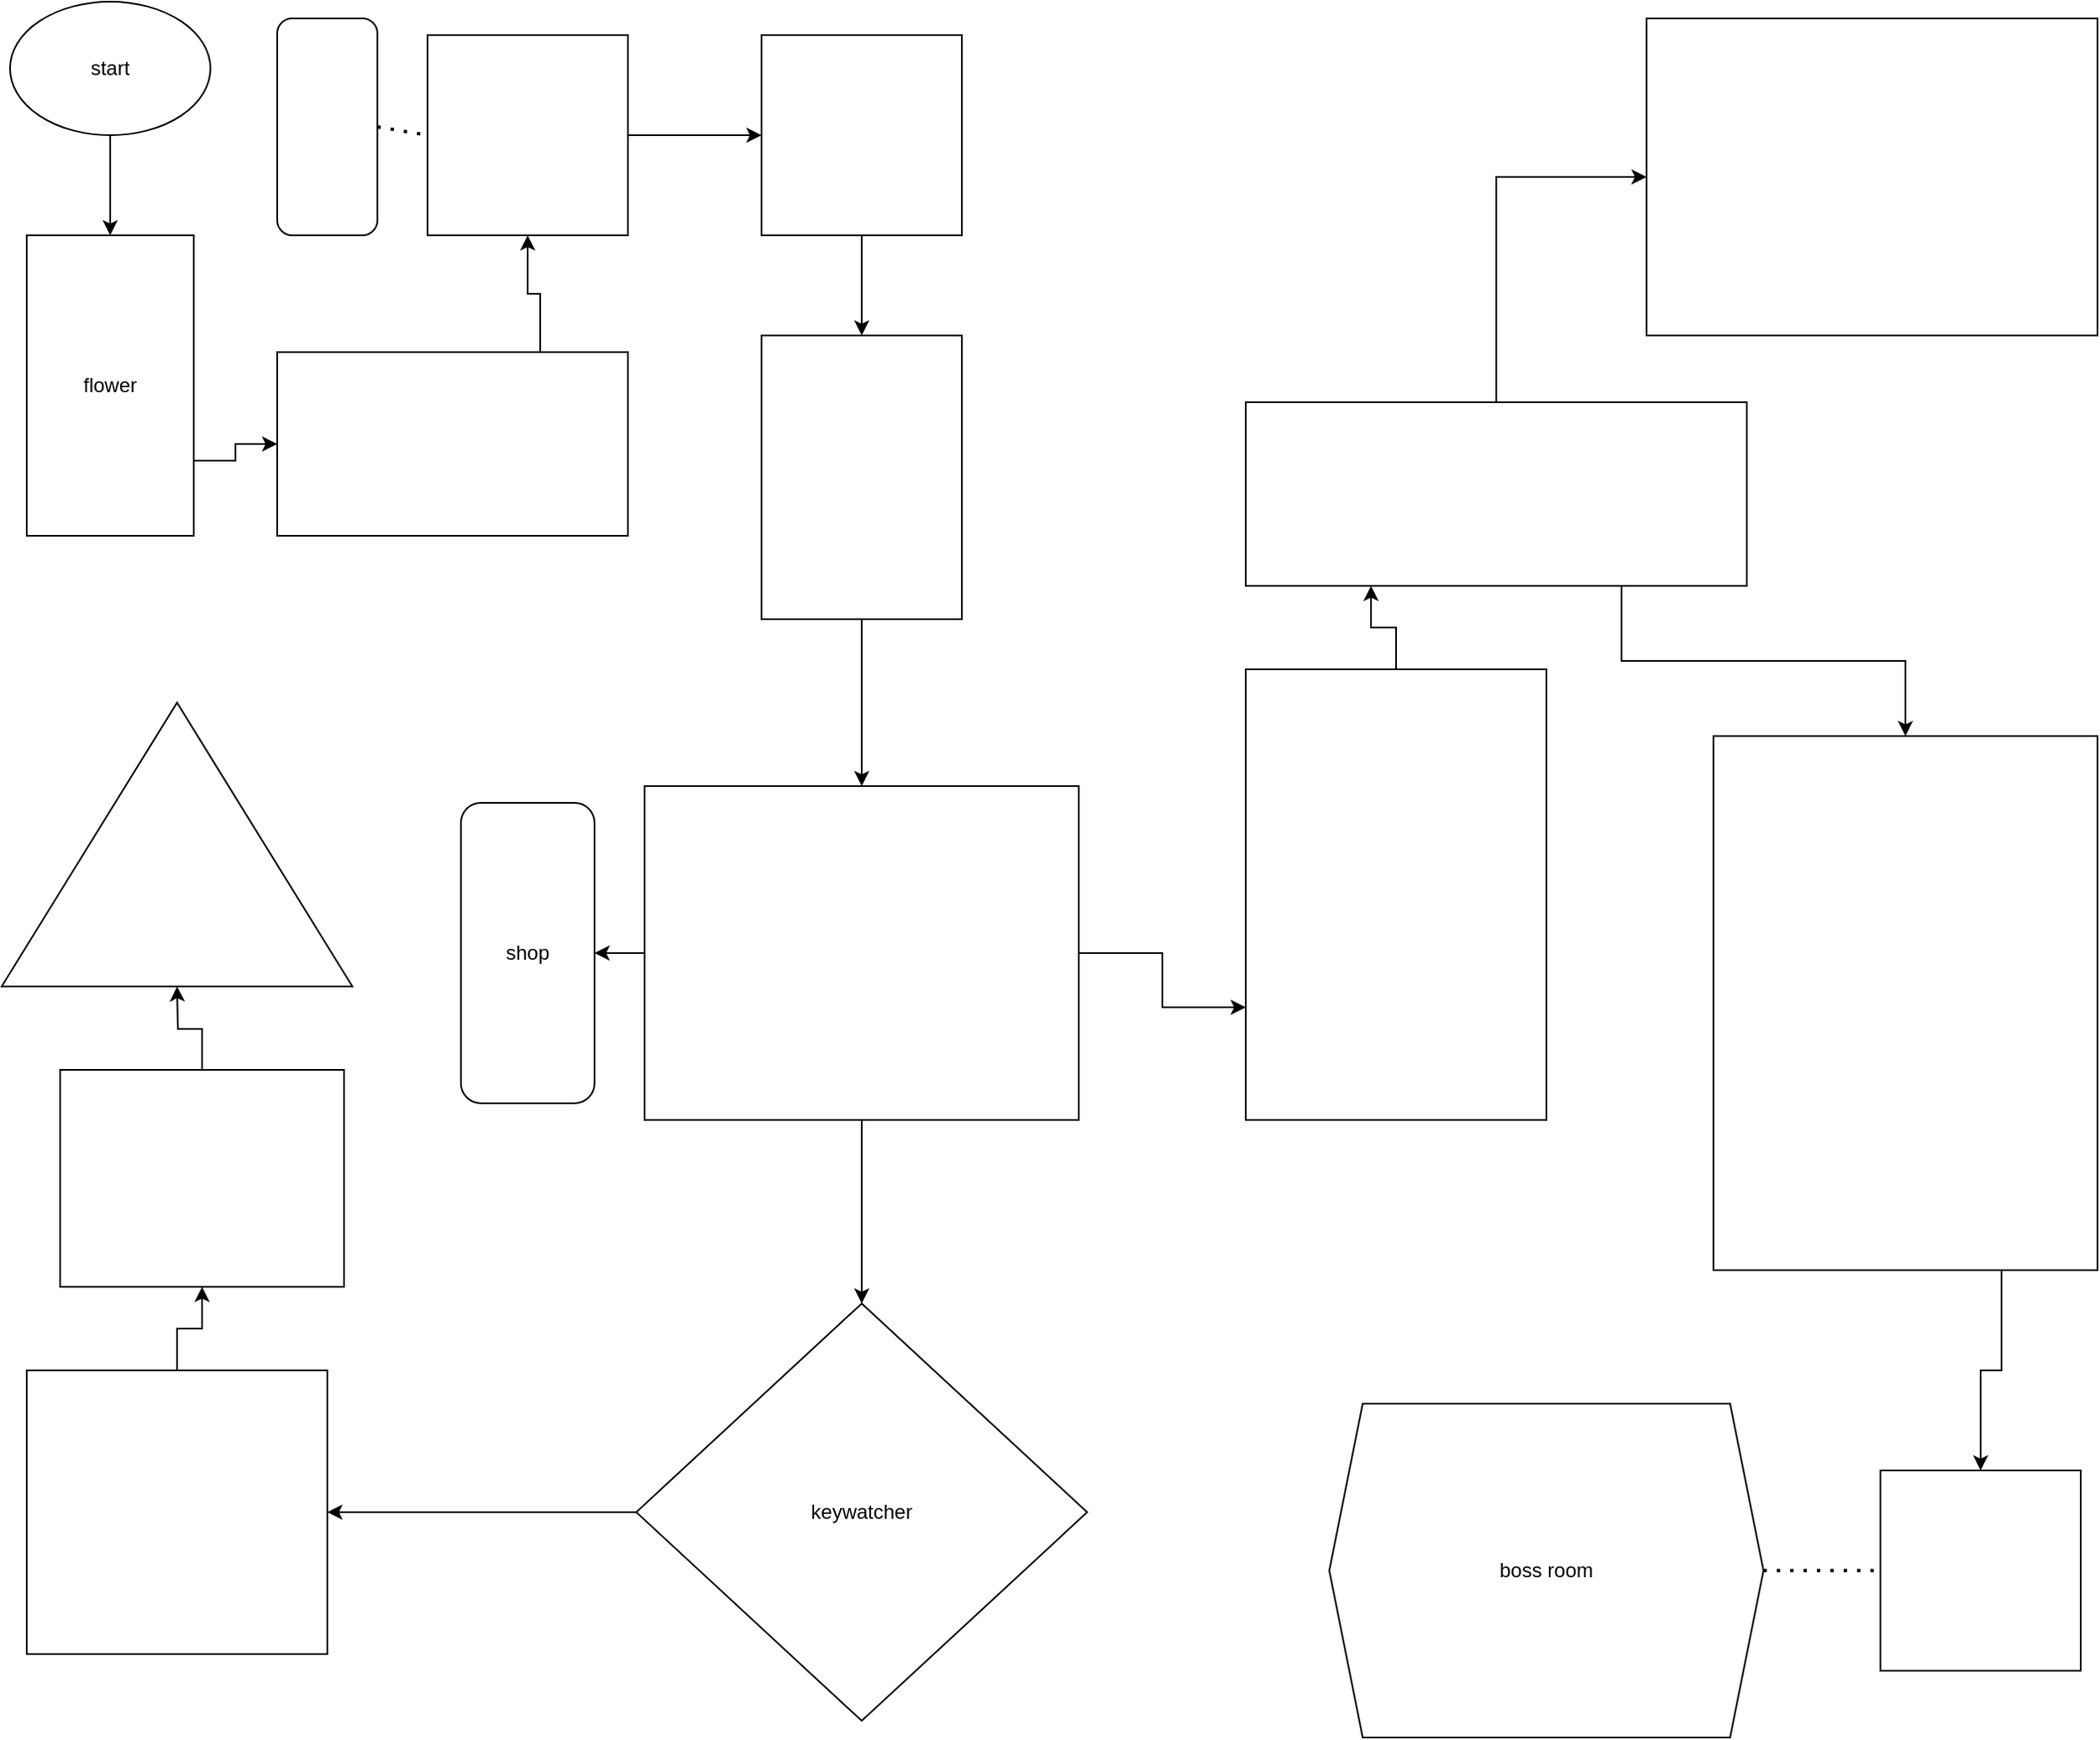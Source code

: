 <mxfile version="25.0.1">
  <diagram name="Sida-1" id="oNi4pYW-q830Khg6JUCw">
    <mxGraphModel dx="794" dy="412" grid="1" gridSize="10" guides="1" tooltips="1" connect="1" arrows="1" fold="1" page="1" pageScale="1" pageWidth="1654" pageHeight="2336" math="0" shadow="0">
      <root>
        <mxCell id="0" />
        <mxCell id="1" parent="0" />
        <mxCell id="CH-Go8RbuH7psAQSFxJL-3" style="edgeStyle=orthogonalEdgeStyle;rounded=0;orthogonalLoop=1;jettySize=auto;html=1;exitX=0.5;exitY=1;exitDx=0;exitDy=0;" parent="1" source="CH-Go8RbuH7psAQSFxJL-1" target="CH-Go8RbuH7psAQSFxJL-2" edge="1">
          <mxGeometry relative="1" as="geometry" />
        </mxCell>
        <mxCell id="CH-Go8RbuH7psAQSFxJL-1" value="start" style="ellipse;whiteSpace=wrap;html=1;" parent="1" vertex="1">
          <mxGeometry x="110" y="30" width="120" height="80" as="geometry" />
        </mxCell>
        <mxCell id="CH-Go8RbuH7psAQSFxJL-9" style="edgeStyle=orthogonalEdgeStyle;rounded=0;orthogonalLoop=1;jettySize=auto;html=1;exitX=1;exitY=0.75;exitDx=0;exitDy=0;" parent="1" source="CH-Go8RbuH7psAQSFxJL-2" target="CH-Go8RbuH7psAQSFxJL-4" edge="1">
          <mxGeometry relative="1" as="geometry" />
        </mxCell>
        <mxCell id="CH-Go8RbuH7psAQSFxJL-2" value="flower" style="rounded=0;whiteSpace=wrap;html=1;" parent="1" vertex="1">
          <mxGeometry x="120" y="170" width="100" height="180" as="geometry" />
        </mxCell>
        <mxCell id="CH-Go8RbuH7psAQSFxJL-6" style="edgeStyle=orthogonalEdgeStyle;rounded=0;orthogonalLoop=1;jettySize=auto;html=1;exitX=0.75;exitY=0;exitDx=0;exitDy=0;entryX=0.5;entryY=1;entryDx=0;entryDy=0;" parent="1" source="CH-Go8RbuH7psAQSFxJL-4" target="CH-Go8RbuH7psAQSFxJL-5" edge="1">
          <mxGeometry relative="1" as="geometry" />
        </mxCell>
        <mxCell id="CH-Go8RbuH7psAQSFxJL-4" value="" style="rounded=0;whiteSpace=wrap;html=1;" parent="1" vertex="1">
          <mxGeometry x="270" y="240" width="210" height="110" as="geometry" />
        </mxCell>
        <mxCell id="CH-Go8RbuH7psAQSFxJL-11" style="edgeStyle=orthogonalEdgeStyle;rounded=0;orthogonalLoop=1;jettySize=auto;html=1;exitX=1;exitY=0.5;exitDx=0;exitDy=0;entryX=0;entryY=0.5;entryDx=0;entryDy=0;" parent="1" source="CH-Go8RbuH7psAQSFxJL-5" target="CH-Go8RbuH7psAQSFxJL-10" edge="1">
          <mxGeometry relative="1" as="geometry" />
        </mxCell>
        <mxCell id="CH-Go8RbuH7psAQSFxJL-5" value="" style="rounded=0;whiteSpace=wrap;html=1;" parent="1" vertex="1">
          <mxGeometry x="360" y="50" width="120" height="120" as="geometry" />
        </mxCell>
        <mxCell id="CH-Go8RbuH7psAQSFxJL-7" value="" style="rounded=1;whiteSpace=wrap;html=1;" parent="1" vertex="1">
          <mxGeometry x="270" y="40" width="60" height="130" as="geometry" />
        </mxCell>
        <mxCell id="CH-Go8RbuH7psAQSFxJL-8" value="" style="endArrow=none;dashed=1;html=1;dashPattern=1 3;strokeWidth=2;rounded=0;entryX=0;entryY=0.5;entryDx=0;entryDy=0;exitX=1;exitY=0.5;exitDx=0;exitDy=0;" parent="1" source="CH-Go8RbuH7psAQSFxJL-7" target="CH-Go8RbuH7psAQSFxJL-5" edge="1">
          <mxGeometry width="50" height="50" relative="1" as="geometry">
            <mxPoint x="490" y="260" as="sourcePoint" />
            <mxPoint x="540" y="210" as="targetPoint" />
          </mxGeometry>
        </mxCell>
        <mxCell id="CH-Go8RbuH7psAQSFxJL-13" style="edgeStyle=orthogonalEdgeStyle;rounded=0;orthogonalLoop=1;jettySize=auto;html=1;exitX=0.5;exitY=1;exitDx=0;exitDy=0;" parent="1" source="CH-Go8RbuH7psAQSFxJL-10" target="CH-Go8RbuH7psAQSFxJL-12" edge="1">
          <mxGeometry relative="1" as="geometry" />
        </mxCell>
        <mxCell id="CH-Go8RbuH7psAQSFxJL-10" value="" style="rounded=0;whiteSpace=wrap;html=1;" parent="1" vertex="1">
          <mxGeometry x="560" y="50" width="120" height="120" as="geometry" />
        </mxCell>
        <mxCell id="CH-Go8RbuH7psAQSFxJL-16" style="edgeStyle=orthogonalEdgeStyle;rounded=0;orthogonalLoop=1;jettySize=auto;html=1;exitX=0.5;exitY=1;exitDx=0;exitDy=0;entryX=0.5;entryY=0;entryDx=0;entryDy=0;" parent="1" source="CH-Go8RbuH7psAQSFxJL-12" target="CH-Go8RbuH7psAQSFxJL-15" edge="1">
          <mxGeometry relative="1" as="geometry" />
        </mxCell>
        <mxCell id="CH-Go8RbuH7psAQSFxJL-12" value="" style="rounded=0;whiteSpace=wrap;html=1;" parent="1" vertex="1">
          <mxGeometry x="560" y="230" width="120" height="170" as="geometry" />
        </mxCell>
        <mxCell id="CH-Go8RbuH7psAQSFxJL-14" value="boss room" style="shape=hexagon;perimeter=hexagonPerimeter2;whiteSpace=wrap;html=1;fixedSize=1;" parent="1" vertex="1">
          <mxGeometry x="900" y="870" width="260" height="200" as="geometry" />
        </mxCell>
        <mxCell id="CH-Go8RbuH7psAQSFxJL-19" style="edgeStyle=orthogonalEdgeStyle;rounded=0;orthogonalLoop=1;jettySize=auto;html=1;exitX=1;exitY=0.5;exitDx=0;exitDy=0;entryX=0;entryY=0.75;entryDx=0;entryDy=0;" parent="1" source="CH-Go8RbuH7psAQSFxJL-15" target="CH-Go8RbuH7psAQSFxJL-18" edge="1">
          <mxGeometry relative="1" as="geometry" />
        </mxCell>
        <mxCell id="CH-Go8RbuH7psAQSFxJL-28" style="edgeStyle=orthogonalEdgeStyle;rounded=0;orthogonalLoop=1;jettySize=auto;html=1;exitX=0.5;exitY=1;exitDx=0;exitDy=0;" parent="1" source="CH-Go8RbuH7psAQSFxJL-15" edge="1">
          <mxGeometry relative="1" as="geometry">
            <mxPoint x="620.0" y="810" as="targetPoint" />
          </mxGeometry>
        </mxCell>
        <mxCell id="CH-Go8RbuH7psAQSFxJL-33" style="edgeStyle=orthogonalEdgeStyle;rounded=0;orthogonalLoop=1;jettySize=auto;html=1;exitX=0;exitY=0.5;exitDx=0;exitDy=0;entryX=1;entryY=0.5;entryDx=0;entryDy=0;" parent="1" source="CH-Go8RbuH7psAQSFxJL-15" target="CH-Go8RbuH7psAQSFxJL-32" edge="1">
          <mxGeometry relative="1" as="geometry" />
        </mxCell>
        <mxCell id="CH-Go8RbuH7psAQSFxJL-15" value="" style="rounded=0;whiteSpace=wrap;html=1;" parent="1" vertex="1">
          <mxGeometry x="490" y="500" width="260" height="200" as="geometry" />
        </mxCell>
        <mxCell id="CH-Go8RbuH7psAQSFxJL-21" style="edgeStyle=orthogonalEdgeStyle;rounded=0;orthogonalLoop=1;jettySize=auto;html=1;exitX=0.5;exitY=0;exitDx=0;exitDy=0;entryX=0.25;entryY=1;entryDx=0;entryDy=0;" parent="1" source="CH-Go8RbuH7psAQSFxJL-18" target="CH-Go8RbuH7psAQSFxJL-20" edge="1">
          <mxGeometry relative="1" as="geometry" />
        </mxCell>
        <mxCell id="CH-Go8RbuH7psAQSFxJL-18" value="" style="rounded=0;whiteSpace=wrap;html=1;" parent="1" vertex="1">
          <mxGeometry x="850" y="430" width="180" height="270" as="geometry" />
        </mxCell>
        <mxCell id="CH-Go8RbuH7psAQSFxJL-23" style="edgeStyle=orthogonalEdgeStyle;rounded=0;orthogonalLoop=1;jettySize=auto;html=1;exitX=0.75;exitY=1;exitDx=0;exitDy=0;entryX=0.5;entryY=0;entryDx=0;entryDy=0;" parent="1" source="CH-Go8RbuH7psAQSFxJL-20" target="CH-Go8RbuH7psAQSFxJL-22" edge="1">
          <mxGeometry relative="1" as="geometry" />
        </mxCell>
        <mxCell id="CH-Go8RbuH7psAQSFxJL-42" style="edgeStyle=orthogonalEdgeStyle;rounded=0;orthogonalLoop=1;jettySize=auto;html=1;exitX=0.5;exitY=0;exitDx=0;exitDy=0;entryX=0;entryY=0.5;entryDx=0;entryDy=0;" parent="1" source="CH-Go8RbuH7psAQSFxJL-20" target="CH-Go8RbuH7psAQSFxJL-41" edge="1">
          <mxGeometry relative="1" as="geometry" />
        </mxCell>
        <mxCell id="CH-Go8RbuH7psAQSFxJL-20" value="" style="rounded=0;whiteSpace=wrap;html=1;" parent="1" vertex="1">
          <mxGeometry x="850" y="270" width="300" height="110" as="geometry" />
        </mxCell>
        <mxCell id="CH-Go8RbuH7psAQSFxJL-25" style="edgeStyle=orthogonalEdgeStyle;rounded=0;orthogonalLoop=1;jettySize=auto;html=1;exitX=0.75;exitY=1;exitDx=0;exitDy=0;entryX=0.5;entryY=0;entryDx=0;entryDy=0;" parent="1" source="CH-Go8RbuH7psAQSFxJL-22" target="CH-Go8RbuH7psAQSFxJL-24" edge="1">
          <mxGeometry relative="1" as="geometry" />
        </mxCell>
        <mxCell id="CH-Go8RbuH7psAQSFxJL-22" value="" style="rounded=0;whiteSpace=wrap;html=1;" parent="1" vertex="1">
          <mxGeometry x="1130" y="470" width="230" height="320" as="geometry" />
        </mxCell>
        <mxCell id="CH-Go8RbuH7psAQSFxJL-24" value="" style="rounded=0;whiteSpace=wrap;html=1;" parent="1" vertex="1">
          <mxGeometry x="1230" y="910" width="120" height="120" as="geometry" />
        </mxCell>
        <mxCell id="CH-Go8RbuH7psAQSFxJL-26" value="" style="endArrow=none;dashed=1;html=1;dashPattern=1 3;strokeWidth=2;rounded=0;entryX=0;entryY=0.5;entryDx=0;entryDy=0;exitX=1;exitY=0.5;exitDx=0;exitDy=0;" parent="1" source="CH-Go8RbuH7psAQSFxJL-14" target="CH-Go8RbuH7psAQSFxJL-24" edge="1">
          <mxGeometry width="50" height="50" relative="1" as="geometry">
            <mxPoint x="920" y="910" as="sourcePoint" />
            <mxPoint x="970" y="860" as="targetPoint" />
          </mxGeometry>
        </mxCell>
        <mxCell id="CH-Go8RbuH7psAQSFxJL-35" style="edgeStyle=orthogonalEdgeStyle;rounded=0;orthogonalLoop=1;jettySize=auto;html=1;exitX=0;exitY=0.5;exitDx=0;exitDy=0;entryX=1;entryY=0.5;entryDx=0;entryDy=0;" parent="1" source="CH-Go8RbuH7psAQSFxJL-29" target="CH-Go8RbuH7psAQSFxJL-34" edge="1">
          <mxGeometry relative="1" as="geometry" />
        </mxCell>
        <mxCell id="CH-Go8RbuH7psAQSFxJL-29" value="keywatcher" style="rhombus;whiteSpace=wrap;html=1;" parent="1" vertex="1">
          <mxGeometry x="485" y="810" width="270" height="250" as="geometry" />
        </mxCell>
        <mxCell id="CH-Go8RbuH7psAQSFxJL-32" value="shop" style="rounded=1;whiteSpace=wrap;html=1;" parent="1" vertex="1">
          <mxGeometry x="380" y="510" width="80" height="180" as="geometry" />
        </mxCell>
        <mxCell id="CH-Go8RbuH7psAQSFxJL-37" style="edgeStyle=orthogonalEdgeStyle;rounded=0;orthogonalLoop=1;jettySize=auto;html=1;exitX=0.5;exitY=0;exitDx=0;exitDy=0;entryX=0.5;entryY=1;entryDx=0;entryDy=0;" parent="1" source="CH-Go8RbuH7psAQSFxJL-34" target="CH-Go8RbuH7psAQSFxJL-36" edge="1">
          <mxGeometry relative="1" as="geometry" />
        </mxCell>
        <mxCell id="CH-Go8RbuH7psAQSFxJL-34" value="" style="rounded=0;whiteSpace=wrap;html=1;" parent="1" vertex="1">
          <mxGeometry x="120" y="850" width="180" height="170" as="geometry" />
        </mxCell>
        <mxCell id="CH-Go8RbuH7psAQSFxJL-38" style="edgeStyle=orthogonalEdgeStyle;rounded=0;orthogonalLoop=1;jettySize=auto;html=1;exitX=0.5;exitY=0;exitDx=0;exitDy=0;entryX=0.5;entryY=1;entryDx=0;entryDy=0;" parent="1" source="CH-Go8RbuH7psAQSFxJL-36" edge="1">
          <mxGeometry relative="1" as="geometry">
            <mxPoint x="210" y="620" as="targetPoint" />
          </mxGeometry>
        </mxCell>
        <mxCell id="CH-Go8RbuH7psAQSFxJL-36" value="" style="rounded=0;whiteSpace=wrap;html=1;" parent="1" vertex="1">
          <mxGeometry x="140" y="670" width="170" height="130" as="geometry" />
        </mxCell>
        <mxCell id="CH-Go8RbuH7psAQSFxJL-39" value="" style="triangle;whiteSpace=wrap;html=1;rotation=-90;" parent="1" vertex="1">
          <mxGeometry x="125" y="430" width="170" height="210" as="geometry" />
        </mxCell>
        <mxCell id="CH-Go8RbuH7psAQSFxJL-41" value="" style="rounded=0;whiteSpace=wrap;html=1;" parent="1" vertex="1">
          <mxGeometry x="1090" y="40" width="270" height="190" as="geometry" />
        </mxCell>
      </root>
    </mxGraphModel>
  </diagram>
</mxfile>
